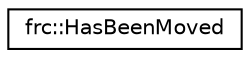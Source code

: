 digraph "Graphical Class Hierarchy"
{
  edge [fontname="Helvetica",fontsize="10",labelfontname="Helvetica",labelfontsize="10"];
  node [fontname="Helvetica",fontsize="10",shape=record];
  rankdir="LR";
  Node1 [label="frc::HasBeenMoved",height=0.2,width=0.4,color="black", fillcolor="white", style="filled",URL="$structfrc_1_1HasBeenMoved.html"];
}
